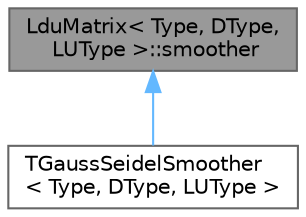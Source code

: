 digraph "LduMatrix&lt; Type, DType, LUType &gt;::smoother"
{
 // LATEX_PDF_SIZE
  bgcolor="transparent";
  edge [fontname=Helvetica,fontsize=10,labelfontname=Helvetica,labelfontsize=10];
  node [fontname=Helvetica,fontsize=10,shape=box,height=0.2,width=0.4];
  Node1 [id="Node000001",label="LduMatrix\< Type, DType,\l LUType \>::smoother",height=0.2,width=0.4,color="gray40", fillcolor="grey60", style="filled", fontcolor="black",tooltip=" "];
  Node1 -> Node2 [id="edge1_Node000001_Node000002",dir="back",color="steelblue1",style="solid",tooltip=" "];
  Node2 [id="Node000002",label="TGaussSeidelSmoother\l\< Type, DType, LUType \>",height=0.2,width=0.4,color="gray40", fillcolor="white", style="filled",URL="$classFoam_1_1TGaussSeidelSmoother.html",tooltip="Foam::TGaussSeidelSmoother."];
}
